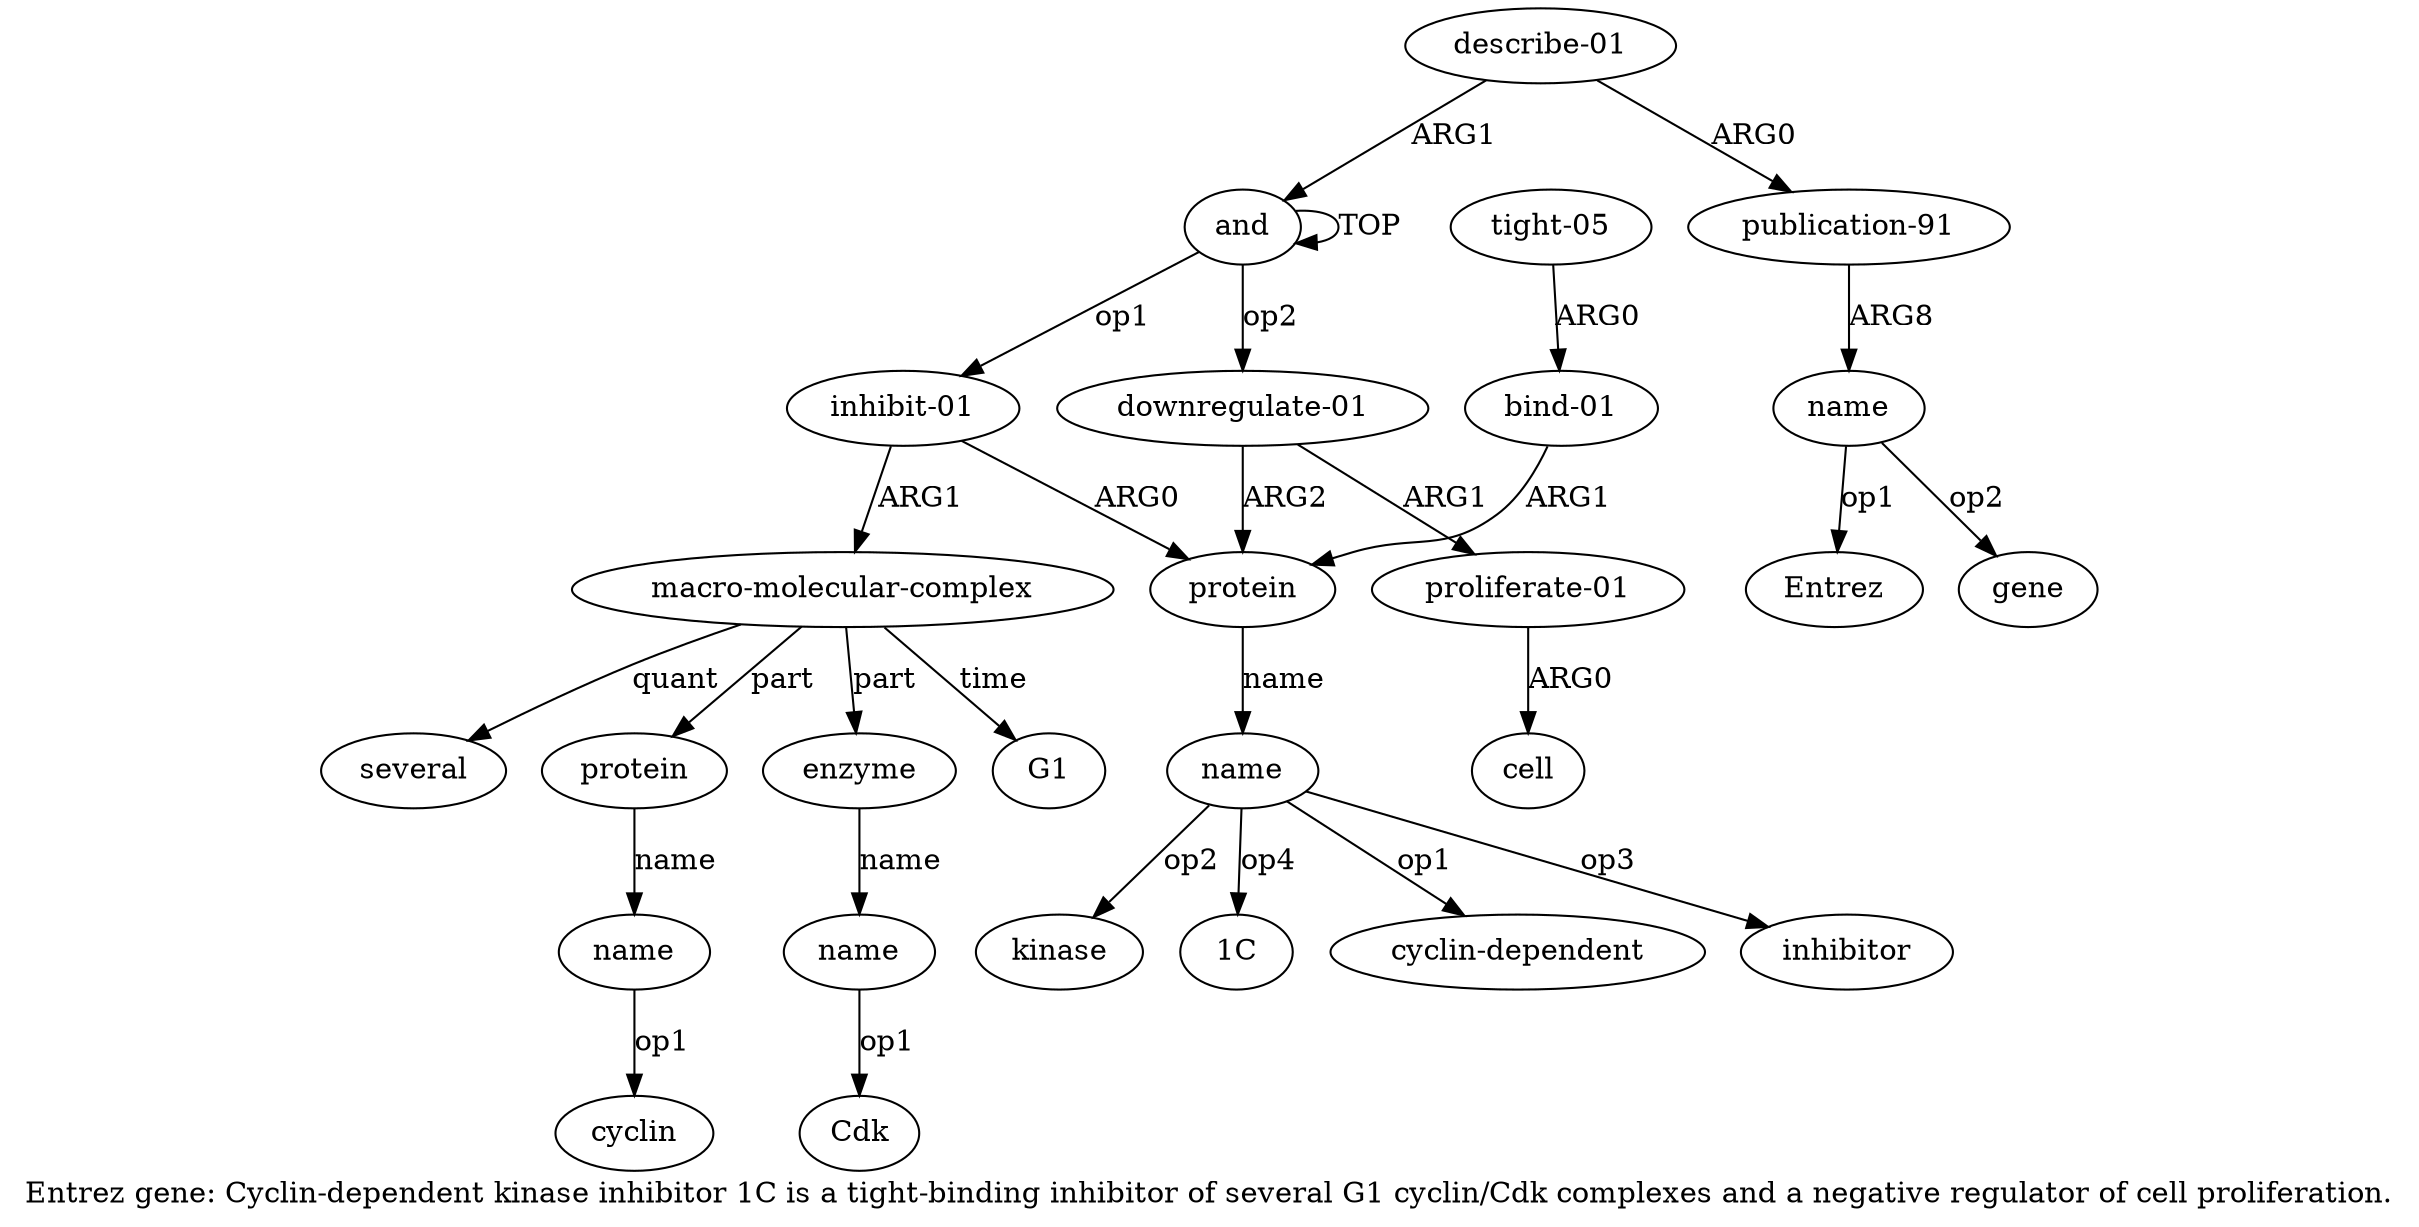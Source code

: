 digraph  {
	graph [label="Entrez gene: Cyclin-dependent kinase inhibitor 1C is a tight-binding inhibitor of several G1 cyclin/Cdk complexes and a negative \
regulator of cell proliferation."];
	node [label="\N"];
	"a3 cyclin-dependent"	 [color=black,
		gold_ind=-1,
		gold_label="cyclin-dependent",
		label="cyclin-dependent",
		test_ind=-1,
		test_label="cyclin-dependent"];
	"a17 gene"	 [color=black,
		gold_ind=-1,
		gold_label=gene,
		label=gene,
		test_ind=-1,
		test_label=gene];
	"a3 inhibitor"	 [color=black,
		gold_ind=-1,
		gold_label=inhibitor,
		label=inhibitor,
		test_ind=-1,
		test_label=inhibitor];
	"a6 G1"	 [color=black,
		gold_ind=-1,
		gold_label=G1,
		label=G1,
		test_ind=-1,
		test_label=G1];
	a15	 [color=black,
		gold_ind=15,
		gold_label="describe-01",
		label="describe-01",
		test_ind=15,
		test_label="describe-01"];
	a16	 [color=black,
		gold_ind=16,
		gold_label="publication-91",
		label="publication-91",
		test_ind=16,
		test_label="publication-91"];
	a15 -> a16 [key=0,
	color=black,
	gold_label=ARG0,
	label=ARG0,
	test_label=ARG0];
a0 [color=black,
	gold_ind=0,
	gold_label=and,
	label=and,
	test_ind=0,
	test_label=and];
a15 -> a0 [key=0,
color=black,
gold_label=ARG1,
label=ARG1,
test_label=ARG1];
a14 [color=black,
gold_ind=14,
gold_label=cell,
label=cell,
test_ind=14,
test_label=cell];
a17 [color=black,
gold_ind=17,
gold_label=name,
label=name,
test_ind=17,
test_label=name];
a17 -> "a17 gene" [key=0,
color=black,
gold_label=op2,
label=op2,
test_label=op2];
"a17 Entrez" [color=black,
gold_ind=-1,
gold_label=Entrez,
label=Entrez,
test_ind=-1,
test_label=Entrez];
a17 -> "a17 Entrez" [key=0,
color=black,
gold_label=op1,
label=op1,
test_label=op1];
a16 -> a17 [key=0,
color=black,
gold_label=ARG8,
label=ARG8,
test_label=ARG8];
a11 [color=black,
gold_ind=11,
gold_label=several,
label=several,
test_ind=11,
test_label=several];
a10 [color=black,
gold_ind=10,
gold_label=name,
label=name,
test_ind=10,
test_label=name];
"a10 Cdk" [color=black,
gold_ind=-1,
gold_label=Cdk,
label=Cdk,
test_ind=-1,
test_label=Cdk];
a10 -> "a10 Cdk" [key=0,
color=black,
gold_label=op1,
label=op1,
test_label=op1];
a13 [color=black,
gold_ind=13,
gold_label="proliferate-01",
label="proliferate-01",
test_ind=13,
test_label="proliferate-01"];
a13 -> a14 [key=0,
color=black,
gold_label=ARG0,
label=ARG0,
test_label=ARG0];
a12 [color=black,
gold_ind=12,
gold_label="downregulate-01",
label="downregulate-01",
test_ind=12,
test_label="downregulate-01"];
a12 -> a13 [key=0,
color=black,
gold_label=ARG1,
label=ARG1,
test_label=ARG1];
a2 [color=black,
gold_ind=2,
gold_label=protein,
label=protein,
test_ind=2,
test_label=protein];
a12 -> a2 [key=0,
color=black,
gold_label=ARG2,
label=ARG2,
test_label=ARG2];
a1 [color=black,
gold_ind=1,
gold_label="inhibit-01",
label="inhibit-01",
test_ind=1,
test_label="inhibit-01"];
a1 -> a2 [key=0,
color=black,
gold_label=ARG0,
label=ARG0,
test_label=ARG0];
a6 [color=black,
gold_ind=6,
gold_label="macro-molecular-complex",
label="macro-molecular-complex",
test_ind=6,
test_label="macro-molecular-complex"];
a1 -> a6 [key=0,
color=black,
gold_label=ARG1,
label=ARG1,
test_label=ARG1];
a0 -> a12 [key=0,
color=black,
gold_label=op2,
label=op2,
test_label=op2];
a0 -> a1 [key=0,
color=black,
gold_label=op1,
label=op1,
test_label=op1];
a0 -> a0 [key=0,
color=black,
gold_label=TOP,
label=TOP,
test_label=TOP];
"a3 kinase" [color=black,
gold_ind=-1,
gold_label=kinase,
label=kinase,
test_ind=-1,
test_label=kinase];
a3 [color=black,
gold_ind=3,
gold_label=name,
label=name,
test_ind=3,
test_label=name];
a2 -> a3 [key=0,
color=black,
gold_label=name,
label=name,
test_label=name];
a5 [color=black,
gold_ind=5,
gold_label="tight-05",
label="tight-05",
test_ind=5,
test_label="tight-05"];
a4 [color=black,
gold_ind=4,
gold_label="bind-01",
label="bind-01",
test_ind=4,
test_label="bind-01"];
a5 -> a4 [key=0,
color=black,
gold_label=ARG0,
label=ARG0,
test_label=ARG0];
a4 -> a2 [key=0,
color=black,
gold_label=ARG1,
label=ARG1,
test_label=ARG1];
a7 [color=black,
gold_ind=7,
gold_label=protein,
label=protein,
test_ind=7,
test_label=protein];
a8 [color=black,
gold_ind=8,
gold_label=name,
label=name,
test_ind=8,
test_label=name];
a7 -> a8 [key=0,
color=black,
gold_label=name,
label=name,
test_label=name];
a6 -> "a6 G1" [key=0,
color=black,
gold_label=time,
label=time,
test_label=time];
a6 -> a11 [key=0,
color=black,
gold_label=quant,
label=quant,
test_label=quant];
a6 -> a7 [key=0,
color=black,
gold_label=part,
label=part,
test_label=part];
a9 [color=black,
gold_ind=9,
gold_label=enzyme,
label=enzyme,
test_ind=9,
test_label=enzyme];
a6 -> a9 [key=0,
color=black,
gold_label=part,
label=part,
test_label=part];
a9 -> a10 [key=0,
color=black,
gold_label=name,
label=name,
test_label=name];
"a8 cyclin" [color=black,
gold_ind=-1,
gold_label=cyclin,
label=cyclin,
test_ind=-1,
test_label=cyclin];
a8 -> "a8 cyclin" [key=0,
color=black,
gold_label=op1,
label=op1,
test_label=op1];
a3 -> "a3 cyclin-dependent" [key=0,
color=black,
gold_label=op1,
label=op1,
test_label=op1];
a3 -> "a3 inhibitor" [key=0,
color=black,
gold_label=op3,
label=op3,
test_label=op3];
a3 -> "a3 kinase" [key=0,
color=black,
gold_label=op2,
label=op2,
test_label=op2];
"a3 1C" [color=black,
gold_ind=-1,
gold_label="1C",
label="1C",
test_ind=-1,
test_label="1C"];
a3 -> "a3 1C" [key=0,
color=black,
gold_label=op4,
label=op4,
test_label=op4];
}
